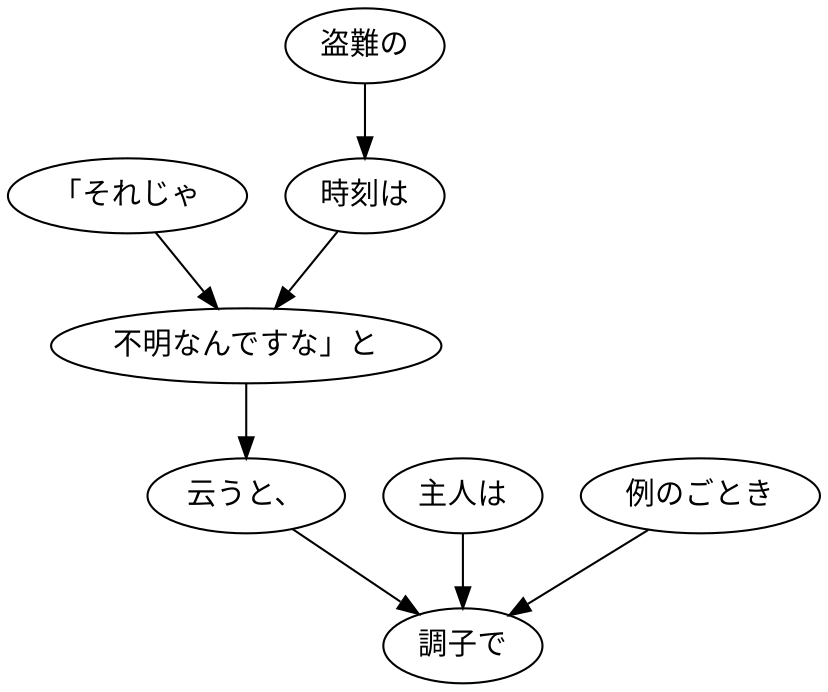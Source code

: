 digraph graph2882 {
	node0 [label="「それじゃ"];
	node1 [label="盗難の"];
	node2 [label="時刻は"];
	node3 [label="不明なんですな」と"];
	node4 [label="云うと、"];
	node5 [label="主人は"];
	node6 [label="例のごとき"];
	node7 [label="調子で"];
	node0 -> node3;
	node1 -> node2;
	node2 -> node3;
	node3 -> node4;
	node4 -> node7;
	node5 -> node7;
	node6 -> node7;
}
